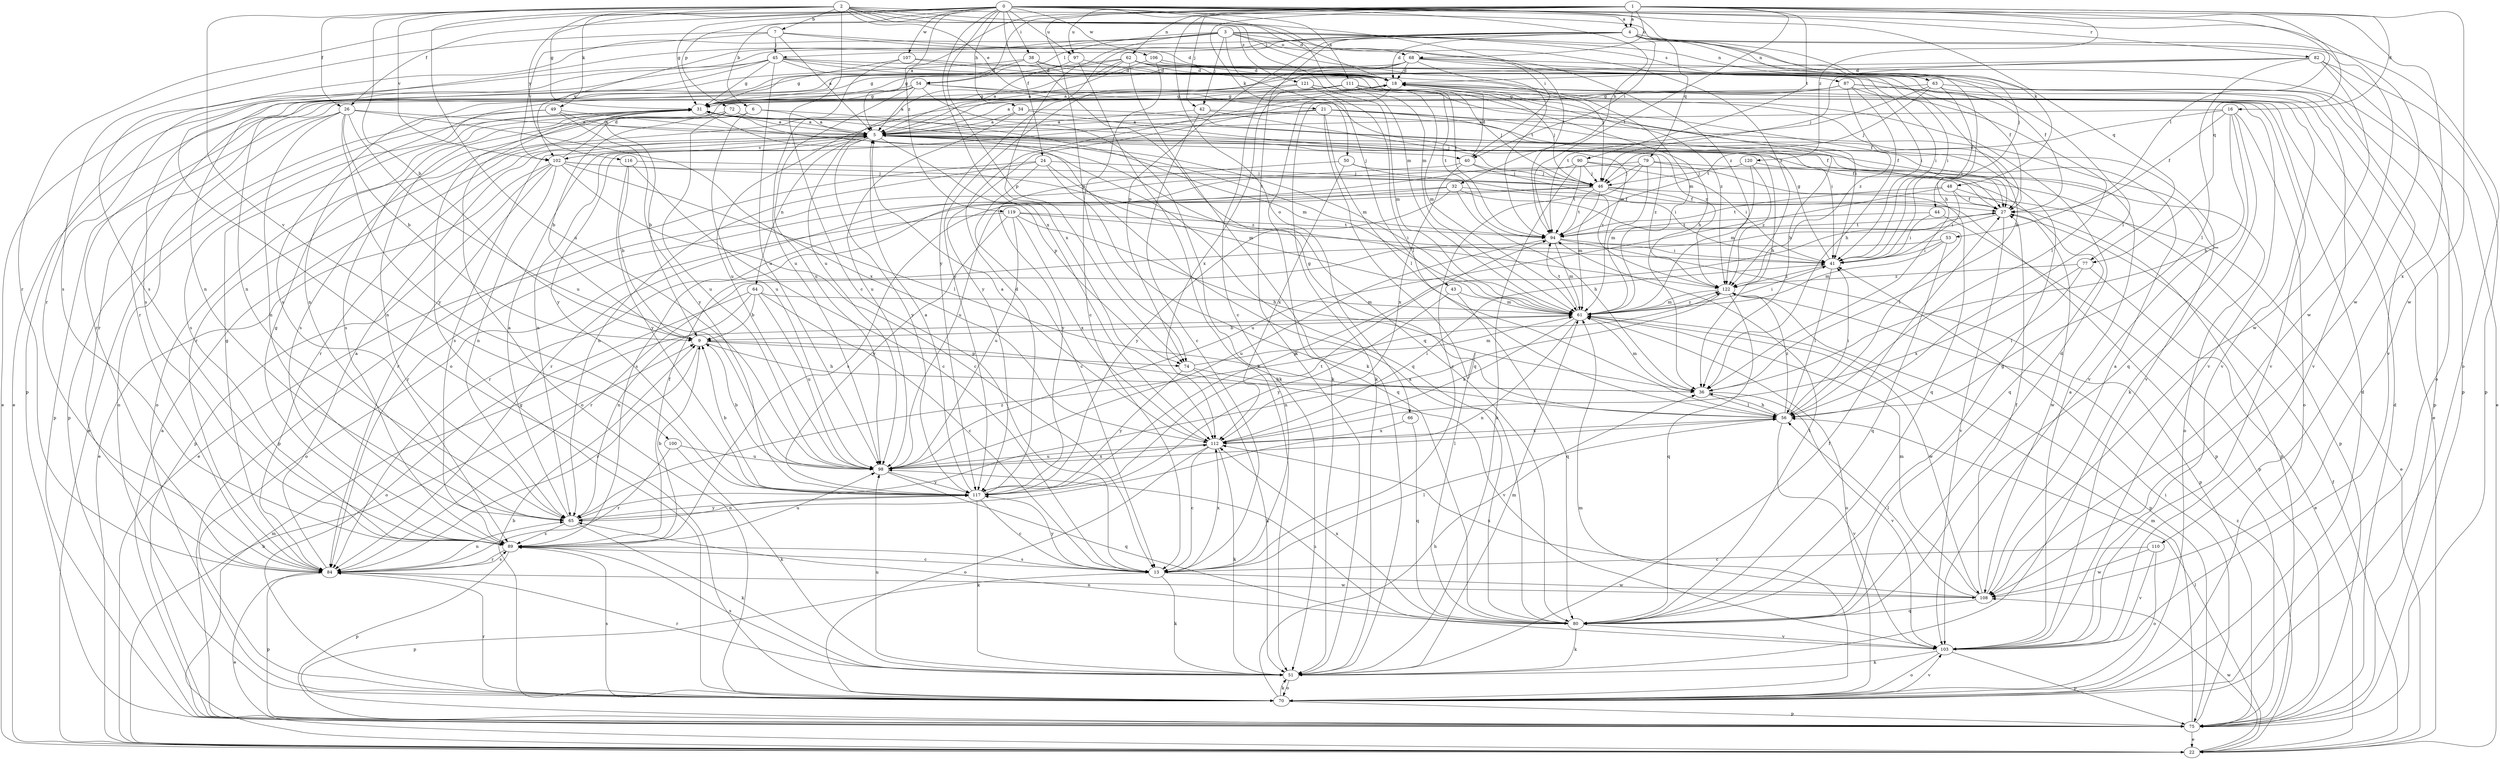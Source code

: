 strict digraph  {
0;
1;
2;
3;
4;
5;
6;
7;
9;
13;
16;
18;
21;
22;
24;
26;
27;
31;
32;
34;
36;
38;
40;
41;
42;
43;
44;
45;
46;
48;
49;
50;
51;
53;
54;
56;
61;
62;
63;
64;
65;
66;
68;
70;
72;
74;
75;
77;
79;
80;
82;
84;
87;
89;
90;
94;
97;
98;
100;
102;
103;
106;
107;
108;
110;
111;
112;
116;
117;
119;
120;
121;
122;
0 -> 4  [label=a];
0 -> 6  [label=b];
0 -> 24  [label=f];
0 -> 26  [label=f];
0 -> 31  [label=g];
0 -> 32  [label=h];
0 -> 34  [label=h];
0 -> 38  [label=i];
0 -> 48  [label=k];
0 -> 49  [label=k];
0 -> 61  [label=m];
0 -> 72  [label=p];
0 -> 74  [label=p];
0 -> 77  [label=q];
0 -> 82  [label=r];
0 -> 84  [label=r];
0 -> 97  [label=u];
0 -> 106  [label=w];
0 -> 107  [label=w];
0 -> 108  [label=w];
0 -> 110  [label=x];
0 -> 111  [label=x];
0 -> 112  [label=x];
0 -> 116  [label=y];
0 -> 119  [label=z];
1 -> 4  [label=a];
1 -> 5  [label=a];
1 -> 16  [label=d];
1 -> 42  [label=j];
1 -> 50  [label=k];
1 -> 53  [label=l];
1 -> 54  [label=l];
1 -> 62  [label=n];
1 -> 66  [label=o];
1 -> 68  [label=o];
1 -> 74  [label=p];
1 -> 77  [label=q];
1 -> 90  [label=t];
1 -> 94  [label=t];
1 -> 97  [label=u];
1 -> 108  [label=w];
1 -> 120  [label=z];
2 -> 7  [label=b];
2 -> 9  [label=b];
2 -> 13  [label=c];
2 -> 18  [label=d];
2 -> 21  [label=e];
2 -> 26  [label=f];
2 -> 31  [label=g];
2 -> 36  [label=h];
2 -> 40  [label=i];
2 -> 61  [label=m];
2 -> 94  [label=t];
2 -> 98  [label=u];
2 -> 100  [label=v];
2 -> 102  [label=v];
2 -> 121  [label=z];
3 -> 42  [label=j];
3 -> 43  [label=j];
3 -> 54  [label=l];
3 -> 56  [label=l];
3 -> 63  [label=n];
3 -> 68  [label=o];
3 -> 70  [label=o];
3 -> 87  [label=s];
3 -> 89  [label=s];
3 -> 94  [label=t];
3 -> 102  [label=v];
3 -> 112  [label=x];
3 -> 122  [label=z];
4 -> 18  [label=d];
4 -> 40  [label=i];
4 -> 44  [label=j];
4 -> 45  [label=j];
4 -> 51  [label=k];
4 -> 63  [label=n];
4 -> 70  [label=o];
4 -> 74  [label=p];
4 -> 79  [label=q];
4 -> 84  [label=r];
4 -> 108  [label=w];
4 -> 117  [label=y];
5 -> 27  [label=f];
5 -> 40  [label=i];
5 -> 64  [label=n];
5 -> 65  [label=n];
5 -> 74  [label=p];
5 -> 84  [label=r];
5 -> 89  [label=s];
5 -> 94  [label=t];
5 -> 102  [label=v];
5 -> 117  [label=y];
5 -> 122  [label=z];
6 -> 5  [label=a];
6 -> 61  [label=m];
6 -> 70  [label=o];
6 -> 89  [label=s];
6 -> 98  [label=u];
7 -> 5  [label=a];
7 -> 18  [label=d];
7 -> 45  [label=j];
7 -> 89  [label=s];
7 -> 102  [label=v];
7 -> 122  [label=z];
9 -> 36  [label=h];
9 -> 74  [label=p];
9 -> 84  [label=r];
9 -> 103  [label=v];
13 -> 51  [label=k];
13 -> 56  [label=l];
13 -> 75  [label=p];
13 -> 89  [label=s];
13 -> 108  [label=w];
13 -> 112  [label=x];
13 -> 117  [label=y];
16 -> 5  [label=a];
16 -> 27  [label=f];
16 -> 36  [label=h];
16 -> 51  [label=k];
16 -> 70  [label=o];
16 -> 80  [label=q];
16 -> 94  [label=t];
18 -> 31  [label=g];
18 -> 36  [label=h];
18 -> 46  [label=j];
18 -> 51  [label=k];
18 -> 84  [label=r];
18 -> 103  [label=v];
18 -> 122  [label=z];
21 -> 5  [label=a];
21 -> 27  [label=f];
21 -> 41  [label=i];
21 -> 56  [label=l];
21 -> 80  [label=q];
21 -> 84  [label=r];
21 -> 103  [label=v];
21 -> 117  [label=y];
22 -> 9  [label=b];
22 -> 27  [label=f];
22 -> 56  [label=l];
22 -> 61  [label=m];
22 -> 108  [label=w];
22 -> 122  [label=z];
24 -> 13  [label=c];
24 -> 46  [label=j];
24 -> 61  [label=m];
24 -> 65  [label=n];
24 -> 75  [label=p];
24 -> 80  [label=q];
26 -> 5  [label=a];
26 -> 9  [label=b];
26 -> 65  [label=n];
26 -> 70  [label=o];
26 -> 75  [label=p];
26 -> 98  [label=u];
26 -> 112  [label=x];
26 -> 117  [label=y];
27 -> 94  [label=t];
27 -> 103  [label=v];
27 -> 108  [label=w];
27 -> 117  [label=y];
31 -> 5  [label=a];
31 -> 9  [label=b];
31 -> 22  [label=e];
31 -> 36  [label=h];
31 -> 70  [label=o];
31 -> 80  [label=q];
31 -> 89  [label=s];
32 -> 27  [label=f];
32 -> 36  [label=h];
32 -> 56  [label=l];
32 -> 84  [label=r];
32 -> 89  [label=s];
32 -> 117  [label=y];
34 -> 5  [label=a];
34 -> 27  [label=f];
34 -> 98  [label=u];
34 -> 122  [label=z];
36 -> 56  [label=l];
36 -> 61  [label=m];
36 -> 103  [label=v];
38 -> 18  [label=d];
38 -> 22  [label=e];
38 -> 41  [label=i];
38 -> 65  [label=n];
38 -> 80  [label=q];
40 -> 18  [label=d];
40 -> 22  [label=e];
40 -> 41  [label=i];
40 -> 46  [label=j];
40 -> 112  [label=x];
41 -> 31  [label=g];
41 -> 56  [label=l];
41 -> 122  [label=z];
42 -> 5  [label=a];
42 -> 13  [label=c];
42 -> 46  [label=j];
42 -> 103  [label=v];
43 -> 61  [label=m];
43 -> 80  [label=q];
43 -> 117  [label=y];
44 -> 41  [label=i];
44 -> 75  [label=p];
44 -> 94  [label=t];
45 -> 18  [label=d];
45 -> 22  [label=e];
45 -> 27  [label=f];
45 -> 31  [label=g];
45 -> 36  [label=h];
45 -> 75  [label=p];
45 -> 89  [label=s];
45 -> 94  [label=t];
45 -> 98  [label=u];
46 -> 22  [label=e];
46 -> 27  [label=f];
46 -> 61  [label=m];
46 -> 75  [label=p];
46 -> 84  [label=r];
46 -> 89  [label=s];
46 -> 94  [label=t];
48 -> 27  [label=f];
48 -> 41  [label=i];
48 -> 75  [label=p];
48 -> 94  [label=t];
48 -> 98  [label=u];
49 -> 5  [label=a];
49 -> 61  [label=m];
49 -> 75  [label=p];
49 -> 89  [label=s];
49 -> 117  [label=y];
50 -> 46  [label=j];
50 -> 112  [label=x];
50 -> 117  [label=y];
50 -> 122  [label=z];
51 -> 27  [label=f];
51 -> 61  [label=m];
51 -> 70  [label=o];
51 -> 84  [label=r];
51 -> 89  [label=s];
51 -> 98  [label=u];
53 -> 41  [label=i];
53 -> 61  [label=m];
53 -> 80  [label=q];
53 -> 84  [label=r];
54 -> 5  [label=a];
54 -> 27  [label=f];
54 -> 31  [label=g];
54 -> 51  [label=k];
54 -> 61  [label=m];
54 -> 65  [label=n];
54 -> 84  [label=r];
54 -> 98  [label=u];
56 -> 31  [label=g];
56 -> 36  [label=h];
56 -> 41  [label=i];
56 -> 103  [label=v];
56 -> 112  [label=x];
56 -> 122  [label=z];
61 -> 9  [label=b];
61 -> 41  [label=i];
61 -> 65  [label=n];
61 -> 70  [label=o];
61 -> 94  [label=t];
61 -> 108  [label=w];
61 -> 112  [label=x];
61 -> 122  [label=z];
62 -> 18  [label=d];
62 -> 31  [label=g];
62 -> 41  [label=i];
62 -> 46  [label=j];
62 -> 51  [label=k];
62 -> 65  [label=n];
62 -> 89  [label=s];
62 -> 98  [label=u];
62 -> 103  [label=v];
63 -> 31  [label=g];
63 -> 41  [label=i];
63 -> 46  [label=j];
63 -> 75  [label=p];
63 -> 94  [label=t];
63 -> 103  [label=v];
64 -> 9  [label=b];
64 -> 13  [label=c];
64 -> 61  [label=m];
64 -> 65  [label=n];
64 -> 70  [label=o];
64 -> 98  [label=u];
65 -> 5  [label=a];
65 -> 51  [label=k];
65 -> 89  [label=s];
65 -> 117  [label=y];
65 -> 122  [label=z];
66 -> 80  [label=q];
66 -> 112  [label=x];
68 -> 13  [label=c];
68 -> 18  [label=d];
68 -> 22  [label=e];
68 -> 27  [label=f];
68 -> 31  [label=g];
68 -> 36  [label=h];
68 -> 61  [label=m];
68 -> 84  [label=r];
68 -> 117  [label=y];
70 -> 9  [label=b];
70 -> 18  [label=d];
70 -> 31  [label=g];
70 -> 36  [label=h];
70 -> 51  [label=k];
70 -> 61  [label=m];
70 -> 75  [label=p];
70 -> 84  [label=r];
70 -> 89  [label=s];
70 -> 103  [label=v];
72 -> 5  [label=a];
72 -> 9  [label=b];
72 -> 65  [label=n];
72 -> 98  [label=u];
74 -> 36  [label=h];
74 -> 51  [label=k];
74 -> 61  [label=m];
74 -> 117  [label=y];
75 -> 5  [label=a];
75 -> 18  [label=d];
75 -> 22  [label=e];
75 -> 41  [label=i];
75 -> 61  [label=m];
77 -> 22  [label=e];
77 -> 56  [label=l];
77 -> 112  [label=x];
77 -> 122  [label=z];
79 -> 13  [label=c];
79 -> 46  [label=j];
79 -> 61  [label=m];
79 -> 75  [label=p];
79 -> 80  [label=q];
79 -> 98  [label=u];
80 -> 5  [label=a];
80 -> 18  [label=d];
80 -> 31  [label=g];
80 -> 51  [label=k];
80 -> 94  [label=t];
80 -> 98  [label=u];
80 -> 103  [label=v];
80 -> 112  [label=x];
82 -> 5  [label=a];
82 -> 18  [label=d];
82 -> 46  [label=j];
82 -> 56  [label=l];
82 -> 70  [label=o];
82 -> 75  [label=p];
82 -> 108  [label=w];
84 -> 5  [label=a];
84 -> 22  [label=e];
84 -> 31  [label=g];
84 -> 65  [label=n];
84 -> 75  [label=p];
84 -> 89  [label=s];
84 -> 108  [label=w];
87 -> 22  [label=e];
87 -> 31  [label=g];
87 -> 36  [label=h];
87 -> 51  [label=k];
87 -> 56  [label=l];
87 -> 103  [label=v];
87 -> 117  [label=y];
87 -> 122  [label=z];
89 -> 9  [label=b];
89 -> 13  [label=c];
89 -> 27  [label=f];
89 -> 31  [label=g];
89 -> 75  [label=p];
89 -> 84  [label=r];
89 -> 98  [label=u];
90 -> 41  [label=i];
90 -> 46  [label=j];
90 -> 51  [label=k];
90 -> 80  [label=q];
90 -> 84  [label=r];
90 -> 94  [label=t];
94 -> 41  [label=i];
94 -> 61  [label=m];
94 -> 75  [label=p];
94 -> 98  [label=u];
97 -> 5  [label=a];
97 -> 18  [label=d];
97 -> 51  [label=k];
98 -> 9  [label=b];
98 -> 56  [label=l];
98 -> 80  [label=q];
98 -> 112  [label=x];
98 -> 117  [label=y];
100 -> 51  [label=k];
100 -> 84  [label=r];
100 -> 98  [label=u];
102 -> 13  [label=c];
102 -> 18  [label=d];
102 -> 22  [label=e];
102 -> 46  [label=j];
102 -> 56  [label=l];
102 -> 65  [label=n];
102 -> 75  [label=p];
102 -> 84  [label=r];
102 -> 122  [label=z];
103 -> 5  [label=a];
103 -> 51  [label=k];
103 -> 65  [label=n];
103 -> 70  [label=o];
103 -> 75  [label=p];
106 -> 5  [label=a];
106 -> 13  [label=c];
106 -> 18  [label=d];
106 -> 75  [label=p];
107 -> 18  [label=d];
107 -> 31  [label=g];
107 -> 41  [label=i];
107 -> 98  [label=u];
108 -> 5  [label=a];
108 -> 27  [label=f];
108 -> 56  [label=l];
108 -> 61  [label=m];
108 -> 80  [label=q];
108 -> 112  [label=x];
110 -> 13  [label=c];
110 -> 70  [label=o];
110 -> 103  [label=v];
110 -> 108  [label=w];
111 -> 5  [label=a];
111 -> 31  [label=g];
111 -> 46  [label=j];
111 -> 61  [label=m];
111 -> 94  [label=t];
111 -> 103  [label=v];
111 -> 112  [label=x];
112 -> 5  [label=a];
112 -> 13  [label=c];
112 -> 41  [label=i];
112 -> 51  [label=k];
112 -> 70  [label=o];
112 -> 98  [label=u];
116 -> 9  [label=b];
116 -> 13  [label=c];
116 -> 46  [label=j];
116 -> 117  [label=y];
117 -> 5  [label=a];
117 -> 9  [label=b];
117 -> 13  [label=c];
117 -> 18  [label=d];
117 -> 51  [label=k];
117 -> 65  [label=n];
117 -> 94  [label=t];
119 -> 36  [label=h];
119 -> 41  [label=i];
119 -> 70  [label=o];
119 -> 94  [label=t];
119 -> 98  [label=u];
119 -> 112  [label=x];
119 -> 117  [label=y];
120 -> 46  [label=j];
120 -> 61  [label=m];
120 -> 70  [label=o];
120 -> 122  [label=z];
121 -> 27  [label=f];
121 -> 31  [label=g];
121 -> 41  [label=i];
121 -> 56  [label=l];
121 -> 61  [label=m];
121 -> 98  [label=u];
122 -> 61  [label=m];
122 -> 65  [label=n];
122 -> 75  [label=p];
122 -> 80  [label=q];
}
